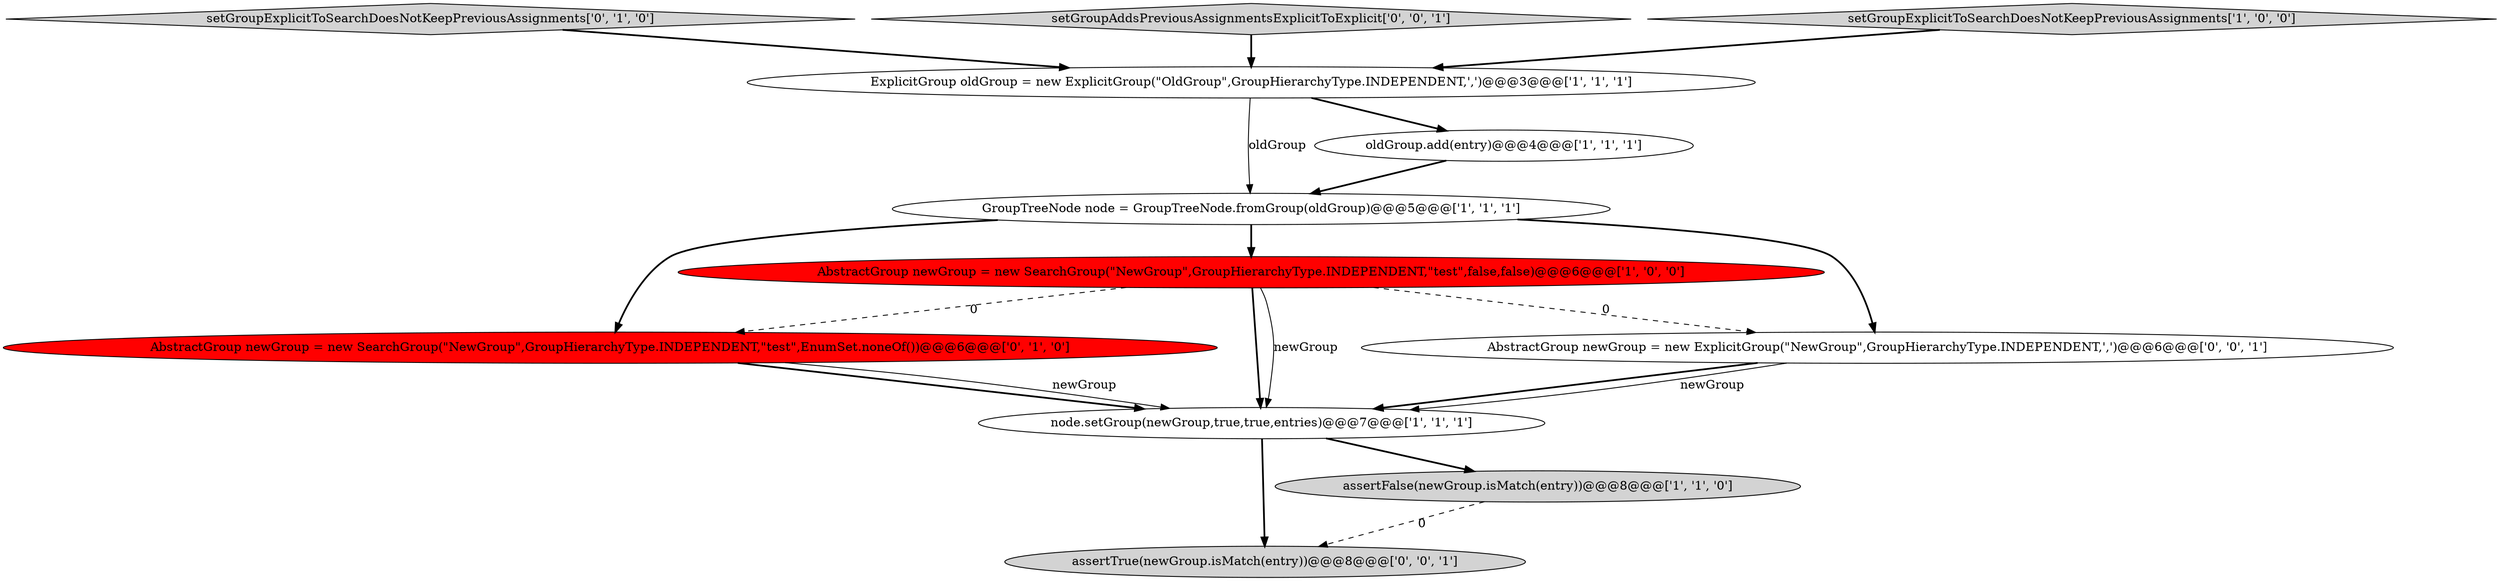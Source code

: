 digraph {
0 [style = filled, label = "node.setGroup(newGroup,true,true,entries)@@@7@@@['1', '1', '1']", fillcolor = white, shape = ellipse image = "AAA0AAABBB1BBB"];
8 [style = filled, label = "setGroupExplicitToSearchDoesNotKeepPreviousAssignments['0', '1', '0']", fillcolor = lightgray, shape = diamond image = "AAA0AAABBB2BBB"];
10 [style = filled, label = "assertTrue(newGroup.isMatch(entry))@@@8@@@['0', '0', '1']", fillcolor = lightgray, shape = ellipse image = "AAA0AAABBB3BBB"];
5 [style = filled, label = "ExplicitGroup oldGroup = new ExplicitGroup(\"OldGroup\",GroupHierarchyType.INDEPENDENT,',')@@@3@@@['1', '1', '1']", fillcolor = white, shape = ellipse image = "AAA0AAABBB1BBB"];
7 [style = filled, label = "AbstractGroup newGroup = new SearchGroup(\"NewGroup\",GroupHierarchyType.INDEPENDENT,\"test\",EnumSet.noneOf())@@@6@@@['0', '1', '0']", fillcolor = red, shape = ellipse image = "AAA1AAABBB2BBB"];
4 [style = filled, label = "GroupTreeNode node = GroupTreeNode.fromGroup(oldGroup)@@@5@@@['1', '1', '1']", fillcolor = white, shape = ellipse image = "AAA0AAABBB1BBB"];
3 [style = filled, label = "oldGroup.add(entry)@@@4@@@['1', '1', '1']", fillcolor = white, shape = ellipse image = "AAA0AAABBB1BBB"];
2 [style = filled, label = "assertFalse(newGroup.isMatch(entry))@@@8@@@['1', '1', '0']", fillcolor = lightgray, shape = ellipse image = "AAA0AAABBB1BBB"];
9 [style = filled, label = "setGroupAddsPreviousAssignmentsExplicitToExplicit['0', '0', '1']", fillcolor = lightgray, shape = diamond image = "AAA0AAABBB3BBB"];
1 [style = filled, label = "AbstractGroup newGroup = new SearchGroup(\"NewGroup\",GroupHierarchyType.INDEPENDENT,\"test\",false,false)@@@6@@@['1', '0', '0']", fillcolor = red, shape = ellipse image = "AAA1AAABBB1BBB"];
11 [style = filled, label = "AbstractGroup newGroup = new ExplicitGroup(\"NewGroup\",GroupHierarchyType.INDEPENDENT,',')@@@6@@@['0', '0', '1']", fillcolor = white, shape = ellipse image = "AAA0AAABBB3BBB"];
6 [style = filled, label = "setGroupExplicitToSearchDoesNotKeepPreviousAssignments['1', '0', '0']", fillcolor = lightgray, shape = diamond image = "AAA0AAABBB1BBB"];
9->5 [style = bold, label=""];
5->3 [style = bold, label=""];
6->5 [style = bold, label=""];
2->10 [style = dashed, label="0"];
4->1 [style = bold, label=""];
7->0 [style = bold, label=""];
11->0 [style = bold, label=""];
0->10 [style = bold, label=""];
1->0 [style = bold, label=""];
7->0 [style = solid, label="newGroup"];
1->7 [style = dashed, label="0"];
8->5 [style = bold, label=""];
4->11 [style = bold, label=""];
11->0 [style = solid, label="newGroup"];
3->4 [style = bold, label=""];
1->11 [style = dashed, label="0"];
1->0 [style = solid, label="newGroup"];
4->7 [style = bold, label=""];
5->4 [style = solid, label="oldGroup"];
0->2 [style = bold, label=""];
}
